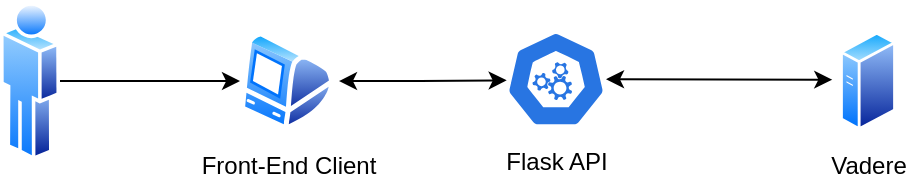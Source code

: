 <mxfile version="22.1.21" type="device">
  <diagram name="Sayfa -1" id="kjzHYBhTTmwPLpPZRQS6">
    <mxGraphModel dx="755" dy="401" grid="1" gridSize="10" guides="1" tooltips="1" connect="1" arrows="1" fold="1" page="1" pageScale="1" pageWidth="827" pageHeight="1169" math="0" shadow="0">
      <root>
        <mxCell id="0" />
        <mxCell id="1" parent="0" />
        <mxCell id="SbrX4vcHQ6yKB0vUgvRA-4" style="edgeStyle=orthogonalEdgeStyle;rounded=0;orthogonalLoop=1;jettySize=auto;html=1;entryX=0;entryY=0.5;entryDx=0;entryDy=0;" edge="1" parent="1" source="SbrX4vcHQ6yKB0vUgvRA-1" target="SbrX4vcHQ6yKB0vUgvRA-3">
          <mxGeometry relative="1" as="geometry" />
        </mxCell>
        <mxCell id="SbrX4vcHQ6yKB0vUgvRA-1" value="" style="image;aspect=fixed;perimeter=ellipsePerimeter;html=1;align=center;shadow=0;dashed=0;spacingTop=3;image=img/lib/active_directory/user.svg;" vertex="1" parent="1">
          <mxGeometry x="160" y="280" width="30" height="81.08" as="geometry" />
        </mxCell>
        <mxCell id="SbrX4vcHQ6yKB0vUgvRA-3" value="Front-End Client" style="image;aspect=fixed;perimeter=ellipsePerimeter;html=1;align=center;shadow=0;dashed=0;spacingTop=3;image=img/lib/active_directory/mac_client.svg;labelBackgroundColor=none;" vertex="1" parent="1">
          <mxGeometry x="280" y="295.54" width="47" height="50" as="geometry" />
        </mxCell>
        <mxCell id="SbrX4vcHQ6yKB0vUgvRA-8" style="edgeStyle=orthogonalEdgeStyle;rounded=0;orthogonalLoop=1;jettySize=auto;html=1;entryX=0.007;entryY=0.513;entryDx=0;entryDy=0;entryPerimeter=0;startArrow=classic;startFill=1;exitX=1.053;exitY=0.5;exitDx=0;exitDy=0;exitPerimeter=0;" edge="1" parent="1" source="SbrX4vcHQ6yKB0vUgvRA-3" target="SbrX4vcHQ6yKB0vUgvRA-11">
          <mxGeometry relative="1" as="geometry">
            <mxPoint x="330" y="320" as="sourcePoint" />
            <mxPoint x="400" y="320" as="targetPoint" />
          </mxGeometry>
        </mxCell>
        <mxCell id="SbrX4vcHQ6yKB0vUgvRA-9" value="Vadere" style="image;aspect=fixed;perimeter=ellipsePerimeter;html=1;align=center;shadow=0;dashed=0;spacingTop=3;image=img/lib/active_directory/generic_server.svg;labelBackgroundColor=none;" vertex="1" parent="1">
          <mxGeometry x="580" y="295.54" width="28.0" height="50" as="geometry" />
        </mxCell>
        <mxCell id="SbrX4vcHQ6yKB0vUgvRA-12" value="" style="rounded=0;orthogonalLoop=1;jettySize=auto;html=1;strokeColor=default;startArrow=classic;startFill=1;entryX=-0.138;entryY=0.486;entryDx=0;entryDy=0;entryPerimeter=0;" edge="1" parent="1" source="SbrX4vcHQ6yKB0vUgvRA-11" target="SbrX4vcHQ6yKB0vUgvRA-9">
          <mxGeometry relative="1" as="geometry">
            <mxPoint x="600" y="319" as="targetPoint" />
          </mxGeometry>
        </mxCell>
        <mxCell id="SbrX4vcHQ6yKB0vUgvRA-11" value="Flask API" style="aspect=fixed;sketch=0;dashed=0;whitespace=wrap;fillColor=#2875E2;strokeColor=#ffffff;points=[[0.005,0.63,0],[0.1,0.2,0],[0.9,0.2,0],[0.5,0,0],[0.995,0.63,0],[0.72,0.99,0],[0.5,1,0],[0.28,0.99,0]];shape=mxgraph.kubernetes.icon2;prIcon=api;align=center;html=1;spacingTop=3;verticalAlign=top;labelPosition=center;verticalLabelPosition=bottom;labelBackgroundColor=none;noLabel=0;" vertex="1" parent="1">
          <mxGeometry x="413" y="295.54" width="50" height="48" as="geometry" />
        </mxCell>
      </root>
    </mxGraphModel>
  </diagram>
</mxfile>
